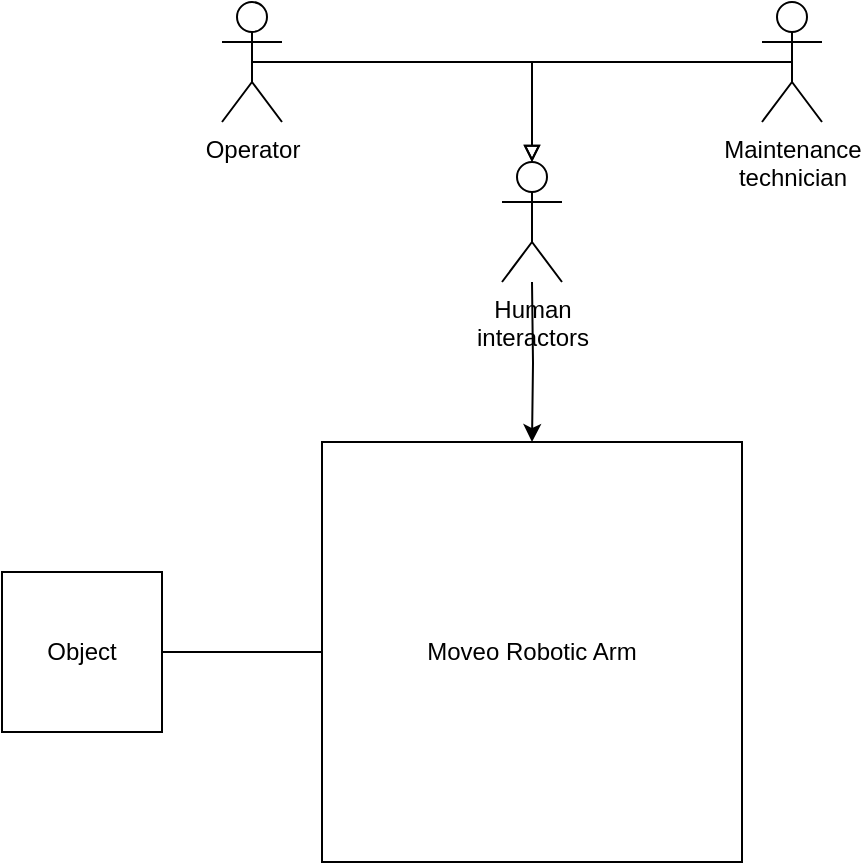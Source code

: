 <mxfile version="14.5.10" type="github">
  <diagram id="JPVd6EuIQZtyIMJ-QqCy" name="Page-1">
    <mxGraphModel dx="1185" dy="638" grid="1" gridSize="10" guides="1" tooltips="1" connect="1" arrows="1" fold="1" page="1" pageScale="1" pageWidth="827" pageHeight="1169" math="0" shadow="0">
      <root>
        <mxCell id="0" />
        <mxCell id="1" parent="0" />
        <mxCell id="bxCqyrIwHhbLebeMBAZf-1" value="Moveo Robotic Arm" style="whiteSpace=wrap;html=1;aspect=fixed;" vertex="1" parent="1">
          <mxGeometry x="300" y="240" width="210" height="210" as="geometry" />
        </mxCell>
        <mxCell id="bxCqyrIwHhbLebeMBAZf-10" style="edgeStyle=orthogonalEdgeStyle;rounded=0;orthogonalLoop=1;jettySize=auto;html=1;exitX=0.5;exitY=0.5;exitDx=0;exitDy=0;exitPerimeter=0;entryX=0.5;entryY=0;entryDx=0;entryDy=0;entryPerimeter=0;endArrow=block;endFill=0;" edge="1" parent="1" source="bxCqyrIwHhbLebeMBAZf-2" target="bxCqyrIwHhbLebeMBAZf-7">
          <mxGeometry relative="1" as="geometry" />
        </mxCell>
        <mxCell id="bxCqyrIwHhbLebeMBAZf-2" value="Operator" style="shape=umlActor;verticalLabelPosition=bottom;verticalAlign=top;html=1;outlineConnect=0;" vertex="1" parent="1">
          <mxGeometry x="250" y="20" width="30" height="60" as="geometry" />
        </mxCell>
        <mxCell id="bxCqyrIwHhbLebeMBAZf-3" value="Maintenance&lt;br&gt;technician" style="shape=umlActor;verticalLabelPosition=bottom;verticalAlign=top;html=1;outlineConnect=0;" vertex="1" parent="1">
          <mxGeometry x="520" y="20" width="30" height="60" as="geometry" />
        </mxCell>
        <mxCell id="bxCqyrIwHhbLebeMBAZf-8" style="edgeStyle=orthogonalEdgeStyle;rounded=0;orthogonalLoop=1;jettySize=auto;html=1;" edge="1" parent="1" target="bxCqyrIwHhbLebeMBAZf-1">
          <mxGeometry relative="1" as="geometry">
            <mxPoint x="405" y="160" as="sourcePoint" />
          </mxGeometry>
        </mxCell>
        <mxCell id="bxCqyrIwHhbLebeMBAZf-7" value="Human&lt;br&gt;interactors" style="shape=umlActor;verticalLabelPosition=bottom;verticalAlign=top;html=1;outlineConnect=0;" vertex="1" parent="1">
          <mxGeometry x="390" y="100" width="30" height="60" as="geometry" />
        </mxCell>
        <mxCell id="bxCqyrIwHhbLebeMBAZf-11" style="edgeStyle=orthogonalEdgeStyle;rounded=0;orthogonalLoop=1;jettySize=auto;html=1;exitX=0.5;exitY=0.5;exitDx=0;exitDy=0;exitPerimeter=0;endArrow=block;endFill=0;entryX=0.5;entryY=0;entryDx=0;entryDy=0;entryPerimeter=0;" edge="1" parent="1" source="bxCqyrIwHhbLebeMBAZf-3" target="bxCqyrIwHhbLebeMBAZf-7">
          <mxGeometry relative="1" as="geometry">
            <mxPoint x="275" y="60" as="sourcePoint" />
            <mxPoint x="400" y="100" as="targetPoint" />
          </mxGeometry>
        </mxCell>
        <mxCell id="bxCqyrIwHhbLebeMBAZf-16" value="Object" style="whiteSpace=wrap;html=1;aspect=fixed;" vertex="1" parent="1">
          <mxGeometry x="140" y="305" width="80" height="80" as="geometry" />
        </mxCell>
        <mxCell id="bxCqyrIwHhbLebeMBAZf-17" value="" style="endArrow=none;html=1;exitX=1;exitY=0.5;exitDx=0;exitDy=0;entryX=0;entryY=0.5;entryDx=0;entryDy=0;" edge="1" parent="1" source="bxCqyrIwHhbLebeMBAZf-16" target="bxCqyrIwHhbLebeMBAZf-1">
          <mxGeometry width="50" height="50" relative="1" as="geometry">
            <mxPoint x="360" y="330" as="sourcePoint" />
            <mxPoint x="410" y="280" as="targetPoint" />
          </mxGeometry>
        </mxCell>
      </root>
    </mxGraphModel>
  </diagram>
</mxfile>
